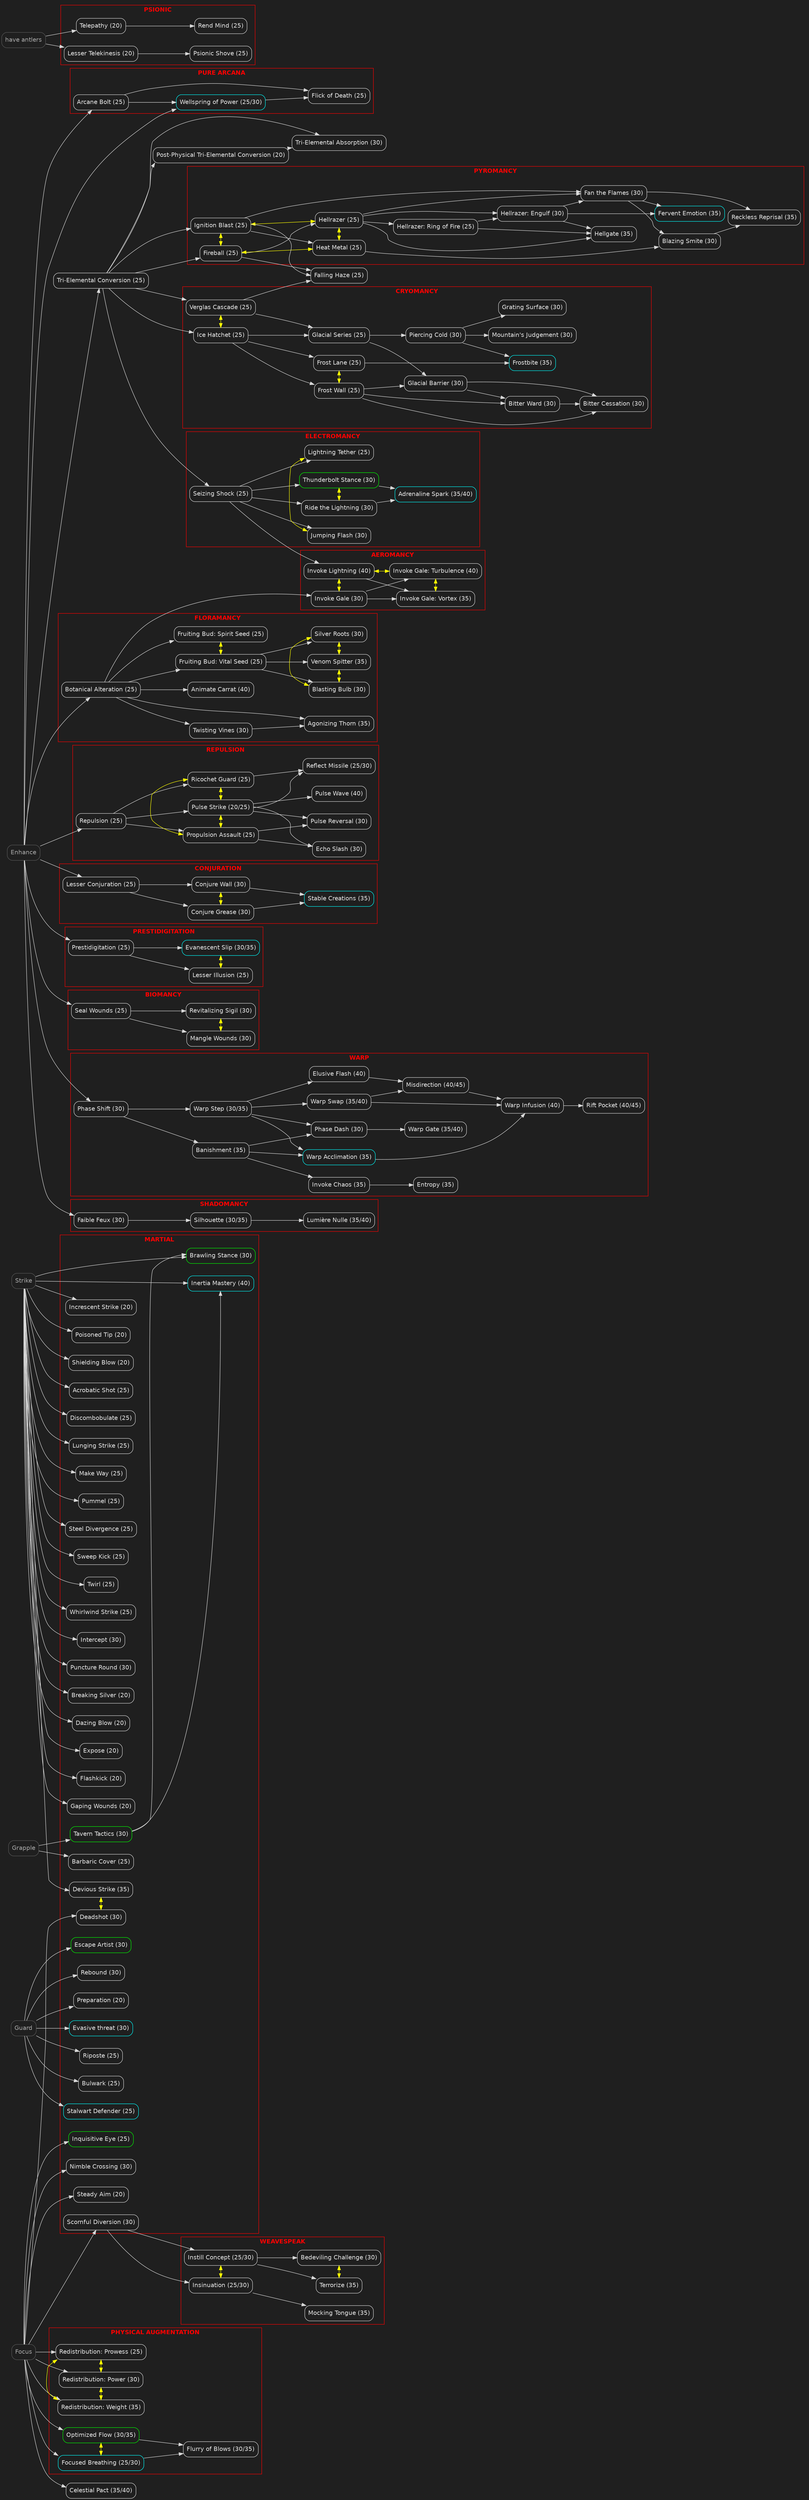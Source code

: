 digraph narpg {
    graph [
        layout = dot // the "dot" layout engine is the correct choice for directed graphs
        rankdir = LR // TB top-to-bottom
        nodesep = 0.4 // padding between nodes in the same rank
        ranksep = 0.1 // padding between nodes between rank
        bgcolor = gray12 // graph background color
        pencolor = red // cluster border color
        fontcolor = red // cluster font color
        fontname = "Helvetica-bold" // font used for text
    ]
    edge [
        color = gray85
        fontcolor = gray90
        fontname = "Helvetica"
    ]
    node [
        color = gray85
        fontcolor = gray90
        // rounded rectangles look pretty good for nodes
        shape = box
        style = rounded
        fontname = "Helvetica"
    ]

    // default techniques
    subgraph default_techniques {
        graph [
            rank = source
        ]
        node [
            color = gray35
            fontcolor = gray65
        ]
        strike [label = "Strike"]
        grapple [label = "Grapple"]
        guard [label = "Guard"]
        enhance [label = "Enhance"]
        focus [label = "Focus"]
    }

    // weird prerequisites
    subgraph default_techniques {
        graph [
            rank = source
        ]
        node [
            color = gray35
            fontcolor = gray65
        ]
        psionic [label = "have antlers"]
    }

    // martial techniques
    subgraph cluster_martial {
        graph [
            label = "MARTIAL"
        ]
        breaking_silver [label = "Breaking Silver (20)"]
        dazing_blow [label = "Dazing Blow (20)"]
        expose [label = "Expose (20)"]
        flashkick [label = "Flashkick (20)"]
        gaping_wounds [label = "Gaping Wounds (20)"]
        increscent_strike [label = "Increscent Strike (20)"]
        poisoned_tip [label = "Poisoned Tip (20)"]
        preparation [label = "Preparation (20)"]
        shielding_blow [label = "Shielding Blow (20)"]
        steady_aim [label = "Steady Aim (20)"]
        acrobatic_shot [label = "Acrobatic Shot (25)"]
        barbaric_cover [label = "Barbaric Cover (25)"]
        bulwark [label = "Bulwark (25)"]
        discombobulate [label = "Discombobulate (25)"]
        inquisitive_eye [label = "Inquisitive Eye (25)", color = green]
        lunging_strike [label = "Lunging Strike (25)"]
        make_way [label = "Make Way (25)"]
        pummel [label = "Pummel (25)"]
        riposte [label = "Riposte (25)"]
        stalwart_defender [label = "Stalwart Defender (25)", color = cyan]
        steel_divergence [label = "Steel Divergence (25)"]
        sweep_kick [label = "Sweep Kick (25)"]
        twirl [label = "Twirl (25)"]
        whirlwind_strike [label = "Whirlwind Strike (25)"]
        escape_artist [label = "Escape Artist (30)", color = green]
        evasive_threat [label = "Evasive threat (30)", color = cyan]
        intercept [label = "Intercept (30)"]
        nimble_crossing [label = "Nimble Crossing (30)"]
        scornful_diversion [label = "Scornful Diversion (30)"]
        puncture_round [label = "Puncture Round (30)"]
        rebound [label = "Rebound (30)"]

        subgraph cluster_martial_1 {
            graph [
                style = invis
                label = ""
            ]
            deadshot [label = "Deadshot (30)"]
            devious_strike [label = "Devious Strike (35)"]
        }

        tavern_tactics [label = "Tavern Tactics (30)", color = green]
        brawling_stance [label = "Brawling Stance (30)", color = green]
        inertia_mastery [label = "Inertia Mastery (40)", color = cyan]
    }

    // pure arcana techniques
    subgraph cluster_arcane {
        graph [
            label = "PURE ARCANA"
        ]
        arcane_bolt [label = "Arcane Bolt (25)"]
        wellspring_of_power [label = "Wellspring of Power (25/30)", color = cyan]
        flick_of_death [label = "Flick of Death (25)"]
    }

    // physical augmentation techniques
    subgraph cluster_physical {
        graph [
            label = "PHYSICAL AUGMENTATION"
        ]
        subgraph cluster_physical_1 {
            graph [
                style = invis
                label = ""
            ]
            redistribution_prowess [label = "Redistribution: Prowess (25)"]
            redistribution_power [label = "Redistribution: Power (30)"]
            redistribution_weight [label = "Redistribution: Weight (35)"]
        }
        subgraph physical_2 {
            graph [
                rank = same
            ]
            focused_breathing [label = "Focused Breathing (25/30)", color = cyan]
            optimized_flow [label = "Optimized Flow (30/35)", color = green]
        }
        flurry_of_blows [label = "Flurry of Blows (30/35)"]
    }

    // tri-elemental techniques
    tri_elemental_conversion [label = "Tri-Elemental Conversion (25)"]
    pptec [label = "Post-Physical Tri-Elemental Conversion (20)"]
    tri_elemental_absorption [label = "Tri-Elemental Absorption (30)"]
    subgraph cluster_fire { // this prevents this cluster from getting skewed by nearby nodes
        graph [
            label = "PYROMANCY"
        ]
        subgraph fire_1 {
            graph [
                rank = same
            ]
            fireball [label = "Fireball (25)"]
            ignition_blast [label = "Ignition Blast (25)"]
        }
        subgraph fire_2 {
            graph [
                rank = same
            ]
            hellrazer [label = "Hellrazer (25)"]
            heat_metal [label = "Heat Metal (25)"]
        }
        hellrazer_ring [label = "Hellrazer: Ring of Fire (25)"]
        hellrazer_engulf [label = "Hellrazer: Engulf (30)"]
        blazing_smite [label = "Blazing Smite (30)"]
        reckless_reprisal [label = "Reckless Reprisal (35)"]
        hellgate [label = "Hellgate (35)"]
        fan_the_flames [label = "Fan the Flames (30)"]
        fervent_emotions [label = "Fervent Emotion (35)", color = cyan]
    }
    subgraph cluster_electric {
        graph [
            label = "ELECTROMANCY"
        ]
        seizing_shock [label = "Seizing Shock (25)"]
        subgraph electric_1 {
            graph [
                rank = same
            ]
            ride_the_lightning [label = "Ride the Lightning (30)"]
            thunderbolt_stance [label = "Thunderbolt Stance (30)", color = green]
        }
        subgraph electric_2 {
            graph [
                rank = same
            ]
            lightning_tether [label = "Lightning Tether (25)"]
            jumping_flash [label = "Jumping Flash (30)"]
        }
        adrenaline_spark [label = "Adrenaline Spark (35/40)", color = cyan]
    }
    subgraph cluster_ice {
        graph [
            label = "CRYOMANCY"
        ]
        subgraph ice_1 {
            graph [
                rank = same
            ]
            verglas_cascade [label = "Verglas Cascade (25)"]
            ice_hatchet [label = "Ice Hatchet (25)"]
        }
        subgraph ice_2 {
            graph [
                rank = same
            ]
            frost_lane [label = "Frost Lane (25)"]
            frost_wall [label = "Frost Wall (25)"]
        }
        glacial_series [label = "Glacial Series (25)"]
        piercing_cold [label = "Piercing Cold (30)"]
        grating_surface [label = "Grating Surface (30)"]
        mountains_judgement [label = "Mountain's Judgement (30)"]
        glacial_barrier [label = "Glacial Barrier (30)"]
        bitter_ward [label = "Bitter Ward (30)"]
        bitter_cessation [label = "Bitter Cessation (30)"]
        frostbite [label = "Frostbite (35)", color = cyan]
    }
    falling_haze [label = "Falling Haze (25)"]

    // repulsion techniques
    subgraph cluster_repulsion {
        graph [
            label = "REPULSION"
        ]
        repulsion [label = "Repulsion (25)"]
        subgraph cluster_repulsion_1 {
            graph [
                style = invis
                label = ""
            ]
            ricochet_guard [label = "Ricochet Guard (25)"]
            pulse_strike [label = "Pulse Strike (20/25)"]
            propulsion_assault [label = "Propulsion Assault (25)"]
        }
        echo_slash [label = "Echo Slash (30)"]
        pulse_reversal [label = "Pulse Reversal (30)"]
        reflect_missile [label = "Reflect Missile (25/30)"]
        pulse_wave [label = "Pulse Wave (40)"]
    }

    // conjuration techniques
    subgraph cluster_conjuration {
        graph [
            label = "CONJURATION"
        ]
        lesser_conjuration [label = "Lesser Conjuration (25)"]
        subgraph conjuration_1 {
            graph [
                rank = same
            ]
            conjure_grease [label = "Conjure Grease (30)"]
            conjure_wall [label = "Conjure Wall (30)"]
        }
        stable_creations [label = "Stable Creations (35)", color = cyan]
    }

    // prestidigitation techniques
    subgraph cluster_illusion {
        graph [
            label = "PRESTIDIGITATION"
        ]
        prestidigitation [label = "Prestidigitation (25)"]
        subgraph illusion_1 {
            graph [
                rank = same
            ]
            lesser_illusion [label = "Lesser Illusion (25)"]
            evanescent_slip [label ="Evanescent Slip (30/35)", color = cyan]
        }
    }

    // biological transmutation techniques
    subgraph cluster_bio {
        graph [
            label = "BIOMANCY"
        ]
        seal_wounds [label = "Seal Wounds (25)"]
        subgraph bio_1 {
            graph [
                rank = same
            ]
            revitalizing_sigil [label = "Revitalizing Sigil (30)"]
            mangle_wounds [label = "Mangle Wounds (30)"]
        }
    }

    // natural transumation techniques
    subgraph cluster_nature {
        graph [
            label = "FLORAMANCY"
        ]
        botanical_alteration [label = "Botanical Alteration (25)"]
        subgraph nature_1 {
            graph [
                rank = same
            ]
            vital_seed [label = "Fruiting Bud: Vital Seed (25)"]
            spirit_seed [label = "Fruiting Bud: Spirit Seed (25)"]
        }
        subgraph nature_2 {
            graph [
                rank = same
            ]
            silver_roots [label = "Silver Roots (30)"]
            blasting_bulb [label = "Blasting Bulb (30)"]
            venom_spitter [label = "Venom Spitter (35)"]
        }
        twisting_vines [label = "Twisting Vines (30)"]
        agonizing_thorn [label = "Agonizing Thorn (35)"]
        animate_carrat [label = "Animate Carrat (40)"]
    }

    // aeromancy techniques
    subgraph cluster_air {
        graph [
            label = "AEROMANCY"
        ]
        subgraph air_1 {
            graph [
                rank = same
            ]
            invoke_gale [label = "Invoke Gale (30)"]
            invoke_lightning [label = "Invoke Lightning (40)"]
        }
        subgraph air_2 {
            graph [
                rank = same
            ]
            invoke_gale_vortex [label = "Invoke Gale: Vortex (35)"]
            invoke_gale_turbulence [label = "Invoke Gale: Turbulence (40)"]
        }
    }

    // warp techniques
    subgraph cluster_warp {
        graph [
            label = "WARP"
        ]
        phase_shift [label = "Phase Shift (30)"]
        banishment [label = "Banishment (35)"]
        chaos_control [label = "Invoke Chaos (35)"]
        entropy [label = "Entropy (35)"]
        phase_dash [label = "Phase Dash (30)"]
        warp_step [label = "Warp Step (30/35)"]
        warp_acclimation [label = "Warp Acclimation (35)", color = cyan]
        warp_gate [label = "Warp Gate (35/40)"]
        elusive_flash [label = "Elusive Flash (40)"]
        warp_swap [label = "Warp Swap (35/40)"]
        misdirection [label = "Misdirection (40/45)"]
        warp_infusion [label = "Warp Infusion (40)"]
        rift_pocket [label = "Rift Pocket (40/45)"]
    }

    // pact techniques
    celestial_pact [label = "Celestial Pact (35/40)"]

    // shadow techniques
    subgraph cluster_shadow {
        graph [
            label = "SHADOMANCY"
        ]
        faible_feux [label = "Faible Feux (30)"]
        silhouette [label = "Silhouette (30/35)"]
        lumiere_nulle [label = "Lumière Nulle (35/40)"]
    }

    // weavespeak techniques
    subgraph cluster_weavespeak {
        graph [
            label = "WEAVESPEAK"
        ]
        subgraph weave_1 {
            graph [
                rank = same
            ]
            insinuation [label = "Insinuation (25/30)"]
            instill_concept [label = "Instill Concept (25/30)"]
        }
        subgraph weave_2 {
            graph [
                rank = same
            ]
            bedeviling_challenge [label = "Bedeviling Challenge (30)"]
            terrorize [label = "Terrorize (35)"]
        }
        mocking_tongue [label = "Mocking Tongue (35)"]
    }

    // psionic techniques
    subgraph cluster_psionic {
        graph [
            label = "PSIONIC"
        ]
        telepathy [label = "Telepathy (20)"]
        lesser_telekinesis [label = "Lesser Telekinesis (20)"]
        rend_mind [label = "Rend Mind (25)"]
        psionic_shove [label = "Psionic Shove (25)"]
    }

    // fake techniques that aren't real, just your imagination
    // subgraph cluster_fakenews {
    //     graph [
    //         label = "FAKE NEWS"
    //     ]
    //     blade_extension [label = "Blade Extension"]
    //     echo_rip [label = "Echo Rip"]
    //     vortex_crash [label = "Vortex Crash"]
    //     gravity_well [label = "Gravity Well"]
    //     animate_brambelion [label = "Animate Brambelion"]
    //     counterblow [label = "Counterblow (25)"]
    // }

    // edges
    strike -> breaking_silver
    strike -> dazing_blow
    strike -> flashkick
    strike -> expose
    strike -> gaping_wounds
    strike -> increscent_strike
    strike -> poisoned_tip
    guard -> preparation
    strike -> shielding_blow
    focus -> steady_aim
    strike -> acrobatic_shot
    grapple -> barbaric_cover
    guard -> bulwark
    strike -> discombobulate
    focus -> inquisitive_eye
    strike -> lunging_strike
    strike -> make_way
    strike -> pummel
    guard -> riposte
    guard -> stalwart_defender
    strike -> steel_divergence
    strike -> sweep_kick
    strike -> twirl
    strike -> whirlwind_strike
    strike -> brawling_stance [weight = 100] // awful long edge
    tavern_tactics -> brawling_stance
    focus -> deadshot
    guard -> escape_artist
    strike -> intercept
    focus -> nimble_crossing
    focus -> scornful_diversion
    guard -> rebound
    strike -> puncture_round
    guard -> evasive_threat
    grapple -> tavern_tactics
    strike -> devious_strike
    deadshot -> devious_strike [dir = both, constraint = false, color = yellow]
    strike -> inertia_mastery [weight = 100] // awful long edge
    tavern_tactics -> inertia_mastery
    enhance -> arcane_bolt
    {enhance, arcane_bolt} -> wellspring_of_power
    {arcane_bolt, wellspring_of_power} -> flick_of_death
    focus -> {focused_breathing, optimized_flow}
    focused_breathing -> optimized_flow [dir = both, color = yellow]
    focus -> {redistribution_prowess, redistribution_power, redistribution_weight}
    redistribution_prowess -> redistribution_power -> redistribution_weight -> redistribution_prowess [dir = both, constraint = false, color = yellow]
    {focused_breathing, optimized_flow} -> flurry_of_blows
    enhance -> tri_elemental_conversion
    tri_elemental_conversion -> pptec
    {tri_elemental_conversion, pptec} -> tri_elemental_absorption
    tri_elemental_conversion -> {fireball, ignition_blast}
    fireball -> hellrazer
    fireball -> ignition_blast [dir = both, color = yellow]
    fireball -> heat_metal [dir = both, color = yellow]
    ignition_blast -> hellrazer [dir = both, color = yellow]
    heat_metal -> hellrazer [dir = both, color = yellow]
    hellrazer -> hellrazer_ring
    {ignition_blast, hellrazer, hellrazer_engulf} -> fan_the_flames
    {fan_the_flames, hellrazer_engulf} -> fervent_emotions
    {hellrazer, hellrazer_ring} -> hellrazer_engulf
    {heat_metal, fan_the_flames} -> blazing_smite
    {blazing_smite, fan_the_flames} -> reckless_reprisal
    {hellrazer, hellrazer_ring, hellrazer_engulf} -> hellgate
    ignition_blast -> heat_metal
    tri_elemental_conversion -> seizing_shock
    seizing_shock -> {lightning_tether, ride_the_lightning, thunderbolt_stance, jumping_flash}
    lightning_tether -> jumping_flash [dir = both, color = yellow]
    ride_the_lightning -> thunderbolt_stance [dir = both, color = yellow]
    {thunderbolt_stance, ride_the_lightning} -> adrenaline_spark
    tri_elemental_conversion -> {verglas_cascade, ice_hatchet}
    ice_hatchet -> verglas_cascade [dir = both, color = yellow]
    ice_hatchet -> {frost_lane, frost_wall}
    frost_lane -> frost_wall [dir = both, color = yellow]
    {verglas_cascade, ice_hatchet} -> glacial_series -> piercing_cold -> {grating_surface, mountains_judgement}
    {frost_wall, glacial_series} -> glacial_barrier
    {frost_wall, glacial_barrier} -> bitter_ward
    {frost_wall, glacial_barrier, bitter_ward} -> bitter_cessation
    {frost_lane, piercing_cold} -> frostbite
    {verglas_cascade, fireball, ignition_blast} -> falling_haze
    enhance -> repulsion
    repulsion -> {ricochet_guard, pulse_strike, propulsion_assault}
    ricochet_guard -> {pulse_strike, propulsion_assault} [dir = both, constraint = false, color = yellow]
    pulse_strike -> propulsion_assault [dir = both, constraint = false, color = yellow]
    {pulse_strike, propulsion_assault} -> echo_slash
    {propulsion_assault, pulse_strike} -> pulse_reversal
    {ricochet_guard, pulse_strike} -> reflect_missile
    pulse_strike -> pulse_wave
    enhance -> lesser_conjuration
    lesser_conjuration -> {conjure_grease, conjure_wall}
    conjure_grease -> conjure_wall [dir = both, color = yellow]
    {conjure_grease, conjure_wall} -> stable_creations
    enhance -> prestidigitation
    prestidigitation -> {lesser_illusion, evanescent_slip}
    lesser_illusion -> evanescent_slip [dir = both, color = yellow]
    enhance -> seal_wounds -> {revitalizing_sigil, mangle_wounds}
    mangle_wounds -> revitalizing_sigil [dir = both, color = yellow]
    enhance -> botanical_alteration
    botanical_alteration -> {vital_seed, spirit_seed, twisting_vines, animate_carrat}
    vital_seed -> spirit_seed [dir = both, color = yellow]
    {botanical_alteration, twisting_vines} -> agonizing_thorn
    vital_seed -> {silver_roots, blasting_bulb, venom_spitter}
    silver_roots -> blasting_bulb -> venom_spitter -> silver_roots [dir = both, color = yellow]
    enhance -> phase_shift -> banishment -> chaos_control -> entropy
    {banishment, warp_step} -> phase_dash -> warp_gate
    phase_shift -> warp_step -> {elusive_flash, warp_swap}
    {warp_step, banishment} -> warp_acclimation
    {warp_swap, elusive_flash} -> misdirection
    {warp_acclimation, warp_swap, misdirection} -> warp_infusion -> rift_pocket
    focus -> celestial_pact
    {botanical_alteration} -> invoke_gale
    {invoke_gale, invoke_lightning} -> invoke_gale_vortex
    invoke_gale -> invoke_gale_turbulence
    seizing_shock -> invoke_lightning
    invoke_gale_vortex -> invoke_gale_turbulence [dir = both, color = yellow]
    invoke_gale -> invoke_lightning [dir = both, color = yellow]
    invoke_gale_turbulence -> invoke_lightning [dir = both, color = yellow]
    enhance -> faible_feux -> silhouette -> lumiere_nulle
    scornful_diversion -> {insinuation, instill_concept}
    insinuation -> instill_concept [dir = both, color = yellow]
    insinuation -> mocking_tongue
    instill_concept -> {bedeviling_challenge, terrorize}
    bedeviling_challenge -> terrorize [dir = both, color = yellow]
    psionic -> {telepathy, lesser_telekinesis}
    telepathy -> rend_mind
    lesser_telekinesis -> psionic_shove
}
